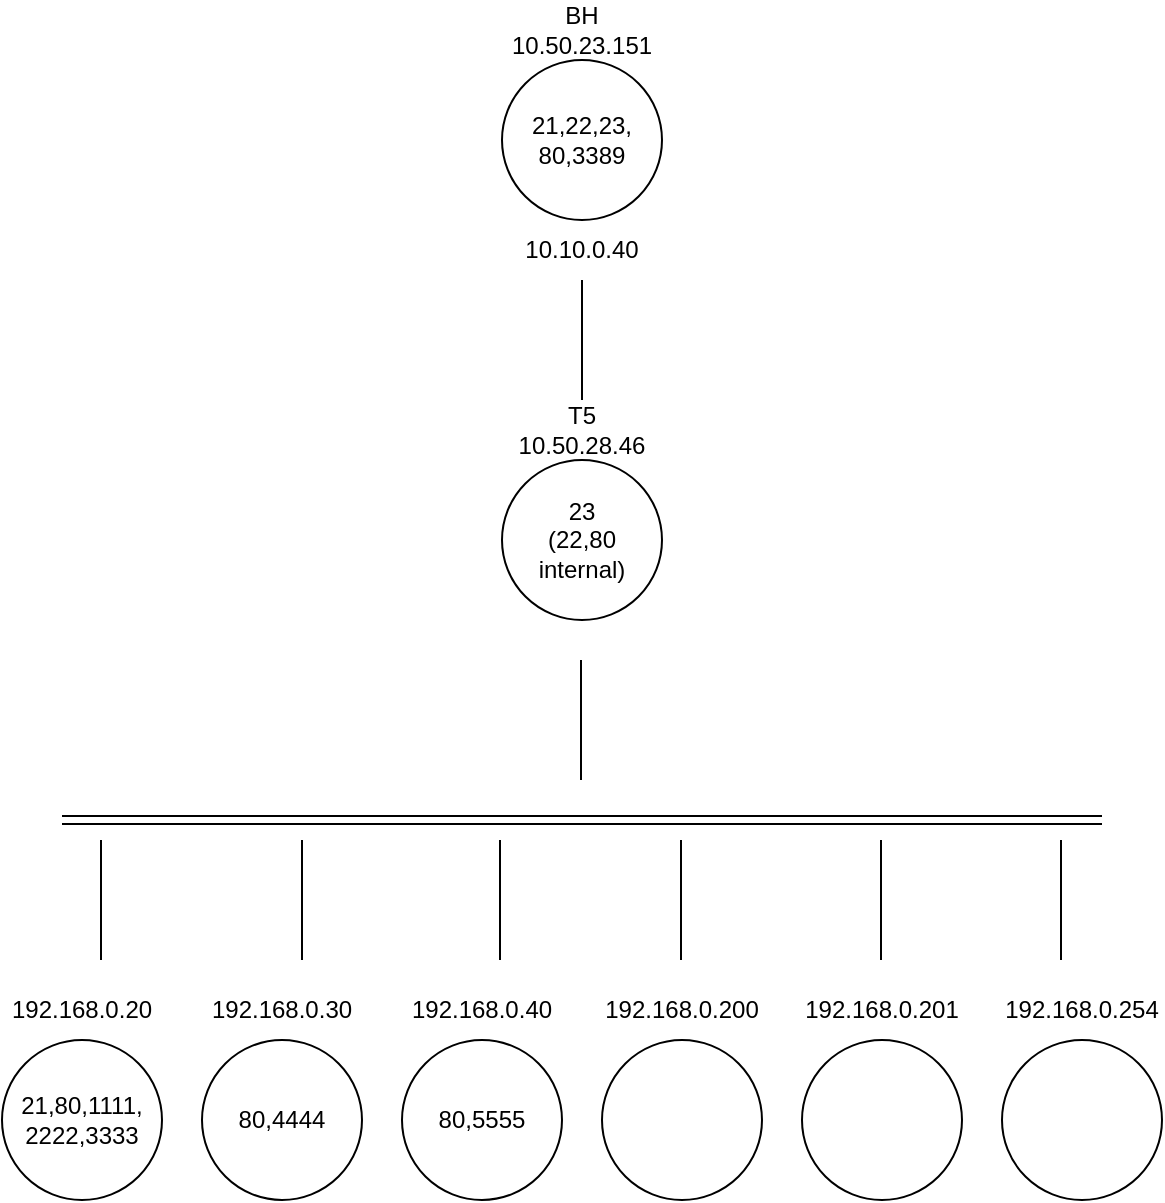 <mxfile version="24.8.4">
  <diagram name="Page-1" id="uGTKX4jt4L-9VgY8wQH8">
    <mxGraphModel dx="2284" dy="822" grid="1" gridSize="10" guides="1" tooltips="1" connect="1" arrows="1" fold="1" page="1" pageScale="1" pageWidth="850" pageHeight="1100" math="0" shadow="0">
      <root>
        <mxCell id="0" />
        <mxCell id="1" parent="0" />
        <mxCell id="FEGHOh97G0aMoszQ8Zkd-1" value="&lt;div&gt;21,22,23,&lt;/div&gt;&lt;div&gt;80,3389&lt;/div&gt;" style="ellipse;whiteSpace=wrap;html=1;aspect=fixed;" vertex="1" parent="1">
          <mxGeometry x="100" y="220" width="80" height="80" as="geometry" />
        </mxCell>
        <mxCell id="FEGHOh97G0aMoszQ8Zkd-2" value="&lt;div&gt;BH&lt;/div&gt;&lt;div&gt;10.50.23.151&lt;/div&gt;" style="text;html=1;align=center;verticalAlign=middle;whiteSpace=wrap;rounded=0;" vertex="1" parent="1">
          <mxGeometry x="110" y="190" width="60" height="30" as="geometry" />
        </mxCell>
        <mxCell id="FEGHOh97G0aMoszQ8Zkd-3" value="10.10.0.40" style="text;html=1;align=center;verticalAlign=middle;whiteSpace=wrap;rounded=0;" vertex="1" parent="1">
          <mxGeometry x="110" y="300" width="60" height="30" as="geometry" />
        </mxCell>
        <mxCell id="FEGHOh97G0aMoszQ8Zkd-4" value="&lt;div&gt;23&lt;/div&gt;&lt;div&gt;(22,80 internal)&lt;br&gt;&lt;/div&gt;" style="ellipse;whiteSpace=wrap;html=1;aspect=fixed;" vertex="1" parent="1">
          <mxGeometry x="100" y="420" width="80" height="80" as="geometry" />
        </mxCell>
        <mxCell id="FEGHOh97G0aMoszQ8Zkd-5" value="&lt;div&gt;T5&lt;/div&gt;&lt;div&gt;10.50.28.46&lt;/div&gt;" style="text;html=1;align=center;verticalAlign=middle;whiteSpace=wrap;rounded=0;" vertex="1" parent="1">
          <mxGeometry x="85" y="390" width="110" height="30" as="geometry" />
        </mxCell>
        <mxCell id="FEGHOh97G0aMoszQ8Zkd-6" value="" style="endArrow=none;html=1;rounded=0;entryX=0.5;entryY=1;entryDx=0;entryDy=0;exitX=0.5;exitY=0;exitDx=0;exitDy=0;" edge="1" parent="1" source="FEGHOh97G0aMoszQ8Zkd-5" target="FEGHOh97G0aMoszQ8Zkd-3">
          <mxGeometry width="50" height="50" relative="1" as="geometry">
            <mxPoint x="110" y="380" as="sourcePoint" />
            <mxPoint x="160" y="330" as="targetPoint" />
          </mxGeometry>
        </mxCell>
        <mxCell id="FEGHOh97G0aMoszQ8Zkd-7" value="" style="shape=link;html=1;rounded=0;" edge="1" parent="1">
          <mxGeometry width="100" relative="1" as="geometry">
            <mxPoint x="-120" y="600" as="sourcePoint" />
            <mxPoint x="400" y="600" as="targetPoint" />
          </mxGeometry>
        </mxCell>
        <mxCell id="FEGHOh97G0aMoszQ8Zkd-8" value="" style="endArrow=none;html=1;rounded=0;entryX=0.5;entryY=1;entryDx=0;entryDy=0;exitX=0.5;exitY=0;exitDx=0;exitDy=0;" edge="1" parent="1">
          <mxGeometry width="50" height="50" relative="1" as="geometry">
            <mxPoint x="139.5" y="580" as="sourcePoint" />
            <mxPoint x="139.5" y="520" as="targetPoint" />
          </mxGeometry>
        </mxCell>
        <mxCell id="FEGHOh97G0aMoszQ8Zkd-9" value="&lt;div&gt;21,80,1111,&lt;/div&gt;&lt;div&gt;2222,3333&lt;/div&gt;" style="ellipse;whiteSpace=wrap;html=1;aspect=fixed;" vertex="1" parent="1">
          <mxGeometry x="-150" y="710" width="80" height="80" as="geometry" />
        </mxCell>
        <mxCell id="FEGHOh97G0aMoszQ8Zkd-10" value="80,4444" style="ellipse;whiteSpace=wrap;html=1;aspect=fixed;" vertex="1" parent="1">
          <mxGeometry x="-50" y="710" width="80" height="80" as="geometry" />
        </mxCell>
        <mxCell id="FEGHOh97G0aMoszQ8Zkd-11" value="80,5555" style="ellipse;whiteSpace=wrap;html=1;aspect=fixed;" vertex="1" parent="1">
          <mxGeometry x="50" y="710" width="80" height="80" as="geometry" />
        </mxCell>
        <mxCell id="FEGHOh97G0aMoszQ8Zkd-12" value="" style="ellipse;whiteSpace=wrap;html=1;aspect=fixed;" vertex="1" parent="1">
          <mxGeometry x="150" y="710" width="80" height="80" as="geometry" />
        </mxCell>
        <mxCell id="FEGHOh97G0aMoszQ8Zkd-13" value="" style="ellipse;whiteSpace=wrap;html=1;aspect=fixed;" vertex="1" parent="1">
          <mxGeometry x="250" y="710" width="80" height="80" as="geometry" />
        </mxCell>
        <mxCell id="FEGHOh97G0aMoszQ8Zkd-14" value="" style="ellipse;whiteSpace=wrap;html=1;aspect=fixed;" vertex="1" parent="1">
          <mxGeometry x="350" y="710" width="80" height="80" as="geometry" />
        </mxCell>
        <mxCell id="FEGHOh97G0aMoszQ8Zkd-15" value="" style="endArrow=none;html=1;rounded=0;entryX=0.5;entryY=1;entryDx=0;entryDy=0;exitX=0.5;exitY=0;exitDx=0;exitDy=0;" edge="1" parent="1">
          <mxGeometry width="50" height="50" relative="1" as="geometry">
            <mxPoint x="-100.5" y="670" as="sourcePoint" />
            <mxPoint x="-100.5" y="610" as="targetPoint" />
          </mxGeometry>
        </mxCell>
        <mxCell id="FEGHOh97G0aMoszQ8Zkd-16" value="" style="endArrow=none;html=1;rounded=0;entryX=0.5;entryY=1;entryDx=0;entryDy=0;exitX=0.5;exitY=0;exitDx=0;exitDy=0;" edge="1" parent="1">
          <mxGeometry width="50" height="50" relative="1" as="geometry">
            <mxPoint y="670" as="sourcePoint" />
            <mxPoint y="610" as="targetPoint" />
          </mxGeometry>
        </mxCell>
        <mxCell id="FEGHOh97G0aMoszQ8Zkd-17" value="" style="endArrow=none;html=1;rounded=0;entryX=0.5;entryY=1;entryDx=0;entryDy=0;exitX=0.5;exitY=0;exitDx=0;exitDy=0;" edge="1" parent="1">
          <mxGeometry width="50" height="50" relative="1" as="geometry">
            <mxPoint x="99" y="670" as="sourcePoint" />
            <mxPoint x="99" y="610" as="targetPoint" />
          </mxGeometry>
        </mxCell>
        <mxCell id="FEGHOh97G0aMoszQ8Zkd-18" value="" style="endArrow=none;html=1;rounded=0;entryX=0.5;entryY=1;entryDx=0;entryDy=0;exitX=0.5;exitY=0;exitDx=0;exitDy=0;" edge="1" parent="1">
          <mxGeometry width="50" height="50" relative="1" as="geometry">
            <mxPoint x="189.5" y="670" as="sourcePoint" />
            <mxPoint x="189.5" y="610" as="targetPoint" />
          </mxGeometry>
        </mxCell>
        <mxCell id="FEGHOh97G0aMoszQ8Zkd-19" value="" style="endArrow=none;html=1;rounded=0;entryX=0.5;entryY=1;entryDx=0;entryDy=0;exitX=0.5;exitY=0;exitDx=0;exitDy=0;" edge="1" parent="1">
          <mxGeometry width="50" height="50" relative="1" as="geometry">
            <mxPoint x="289.5" y="670" as="sourcePoint" />
            <mxPoint x="289.5" y="610" as="targetPoint" />
          </mxGeometry>
        </mxCell>
        <mxCell id="FEGHOh97G0aMoszQ8Zkd-20" value="" style="endArrow=none;html=1;rounded=0;entryX=0.5;entryY=1;entryDx=0;entryDy=0;exitX=0.5;exitY=0;exitDx=0;exitDy=0;" edge="1" parent="1">
          <mxGeometry width="50" height="50" relative="1" as="geometry">
            <mxPoint x="379.5" y="670" as="sourcePoint" />
            <mxPoint x="379.5" y="610" as="targetPoint" />
          </mxGeometry>
        </mxCell>
        <mxCell id="FEGHOh97G0aMoszQ8Zkd-21" value="192.168.0.20" style="text;html=1;align=center;verticalAlign=middle;whiteSpace=wrap;rounded=0;" vertex="1" parent="1">
          <mxGeometry x="-140" y="680" width="60" height="30" as="geometry" />
        </mxCell>
        <mxCell id="FEGHOh97G0aMoszQ8Zkd-23" value="192.168.0.30" style="text;html=1;align=center;verticalAlign=middle;whiteSpace=wrap;rounded=0;" vertex="1" parent="1">
          <mxGeometry x="-40" y="680" width="60" height="30" as="geometry" />
        </mxCell>
        <mxCell id="FEGHOh97G0aMoszQ8Zkd-24" value="192.168.0.40" style="text;html=1;align=center;verticalAlign=middle;whiteSpace=wrap;rounded=0;" vertex="1" parent="1">
          <mxGeometry x="60" y="680" width="60" height="30" as="geometry" />
        </mxCell>
        <mxCell id="FEGHOh97G0aMoszQ8Zkd-25" value="192.168.0.200" style="text;html=1;align=center;verticalAlign=middle;whiteSpace=wrap;rounded=0;" vertex="1" parent="1">
          <mxGeometry x="160" y="680" width="60" height="30" as="geometry" />
        </mxCell>
        <mxCell id="FEGHOh97G0aMoszQ8Zkd-26" value="192.168.0.201" style="text;html=1;align=center;verticalAlign=middle;whiteSpace=wrap;rounded=0;" vertex="1" parent="1">
          <mxGeometry x="260" y="680" width="60" height="30" as="geometry" />
        </mxCell>
        <mxCell id="FEGHOh97G0aMoszQ8Zkd-27" value="192.168.0.254" style="text;html=1;align=center;verticalAlign=middle;whiteSpace=wrap;rounded=0;" vertex="1" parent="1">
          <mxGeometry x="360" y="680" width="60" height="30" as="geometry" />
        </mxCell>
      </root>
    </mxGraphModel>
  </diagram>
</mxfile>
